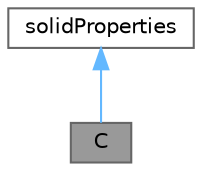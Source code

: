 digraph "C"
{
 // LATEX_PDF_SIZE
  bgcolor="transparent";
  edge [fontname=Helvetica,fontsize=10,labelfontname=Helvetica,labelfontsize=10];
  node [fontname=Helvetica,fontsize=10,shape=box,height=0.2,width=0.4];
  Node1 [id="Node000001",label="C",height=0.2,width=0.4,color="gray40", fillcolor="grey60", style="filled", fontcolor="black",tooltip="Graphite solid properties."];
  Node2 -> Node1 [id="edge1_Node000001_Node000002",dir="back",color="steelblue1",style="solid",tooltip=" "];
  Node2 [id="Node000002",label="solidProperties",height=0.2,width=0.4,color="gray40", fillcolor="white", style="filled",URL="$classFoam_1_1solidProperties.html",tooltip="The thermophysical properties of a solid."];
}

